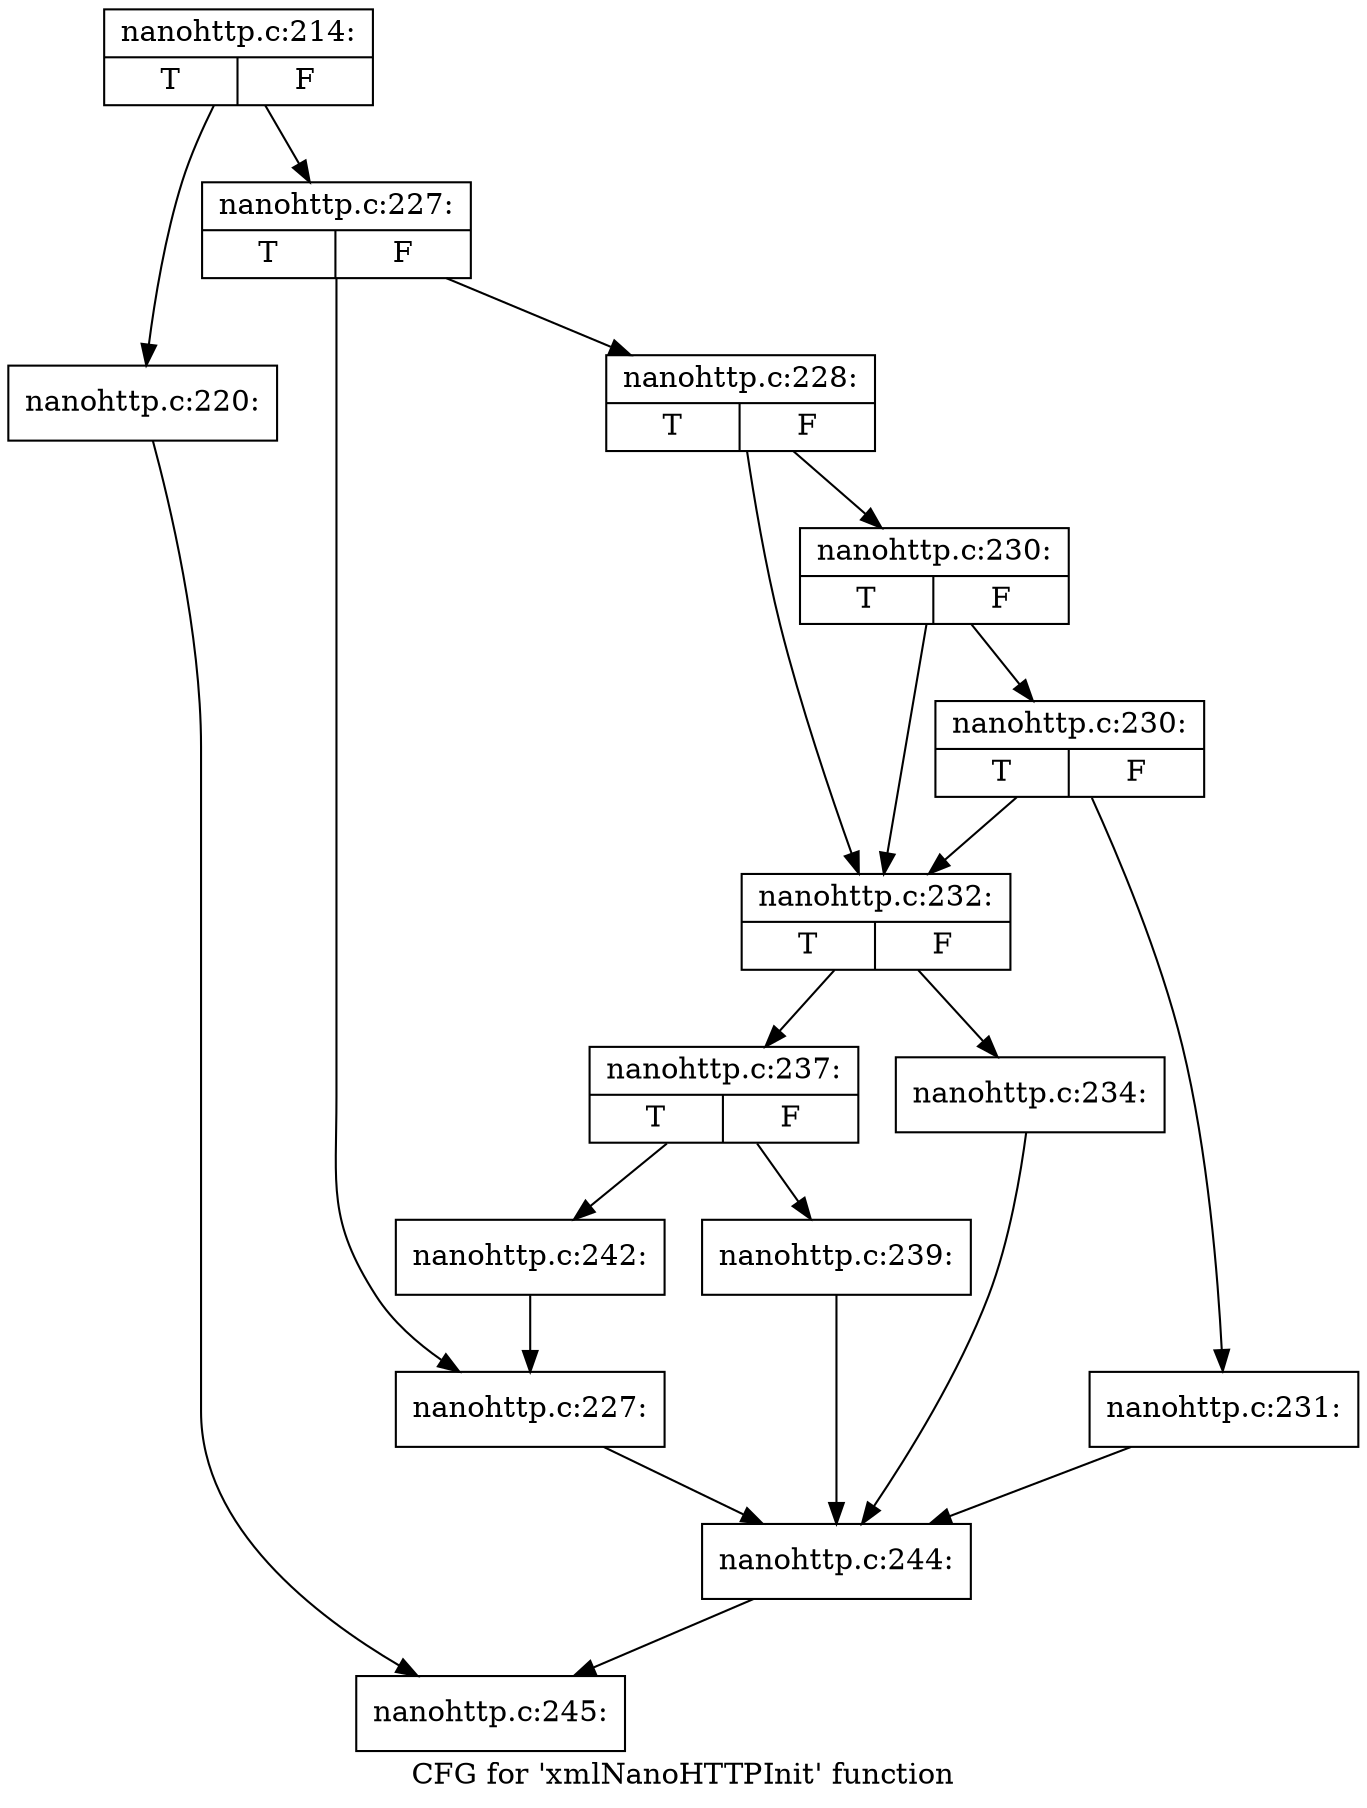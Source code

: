 digraph "CFG for 'xmlNanoHTTPInit' function" {
	label="CFG for 'xmlNanoHTTPInit' function";

	Node0x4376390 [shape=record,label="{nanohttp.c:214:|{<s0>T|<s1>F}}"];
	Node0x4376390 -> Node0x437d790;
	Node0x4376390 -> Node0x437d7e0;
	Node0x437d790 [shape=record,label="{nanohttp.c:220:}"];
	Node0x437d790 -> Node0x4376ed0;
	Node0x437d7e0 [shape=record,label="{nanohttp.c:227:|{<s0>T|<s1>F}}"];
	Node0x437d7e0 -> Node0x437dff0;
	Node0x437d7e0 -> Node0x437e040;
	Node0x437dff0 [shape=record,label="{nanohttp.c:228:|{<s0>T|<s1>F}}"];
	Node0x437dff0 -> Node0x437ff50;
	Node0x437dff0 -> Node0x437ff00;
	Node0x437ff50 [shape=record,label="{nanohttp.c:230:|{<s0>T|<s1>F}}"];
	Node0x437ff50 -> Node0x4380170;
	Node0x437ff50 -> Node0x437ff00;
	Node0x4380170 [shape=record,label="{nanohttp.c:230:|{<s0>T|<s1>F}}"];
	Node0x4380170 -> Node0x437feb0;
	Node0x4380170 -> Node0x437ff00;
	Node0x437feb0 [shape=record,label="{nanohttp.c:231:}"];
	Node0x437feb0 -> Node0x4380920;
	Node0x437ff00 [shape=record,label="{nanohttp.c:232:|{<s0>T|<s1>F}}"];
	Node0x437ff00 -> Node0x43816f0;
	Node0x437ff00 -> Node0x4381740;
	Node0x43816f0 [shape=record,label="{nanohttp.c:234:}"];
	Node0x43816f0 -> Node0x4380920;
	Node0x4381740 [shape=record,label="{nanohttp.c:237:|{<s0>T|<s1>F}}"];
	Node0x4381740 -> Node0x437e880;
	Node0x4381740 -> Node0x4382430;
	Node0x437e880 [shape=record,label="{nanohttp.c:239:}"];
	Node0x437e880 -> Node0x4380920;
	Node0x4382430 [shape=record,label="{nanohttp.c:242:}"];
	Node0x4382430 -> Node0x437e040;
	Node0x437e040 [shape=record,label="{nanohttp.c:227:}"];
	Node0x437e040 -> Node0x4380920;
	Node0x4380920 [shape=record,label="{nanohttp.c:244:}"];
	Node0x4380920 -> Node0x4376ed0;
	Node0x4376ed0 [shape=record,label="{nanohttp.c:245:}"];
}
